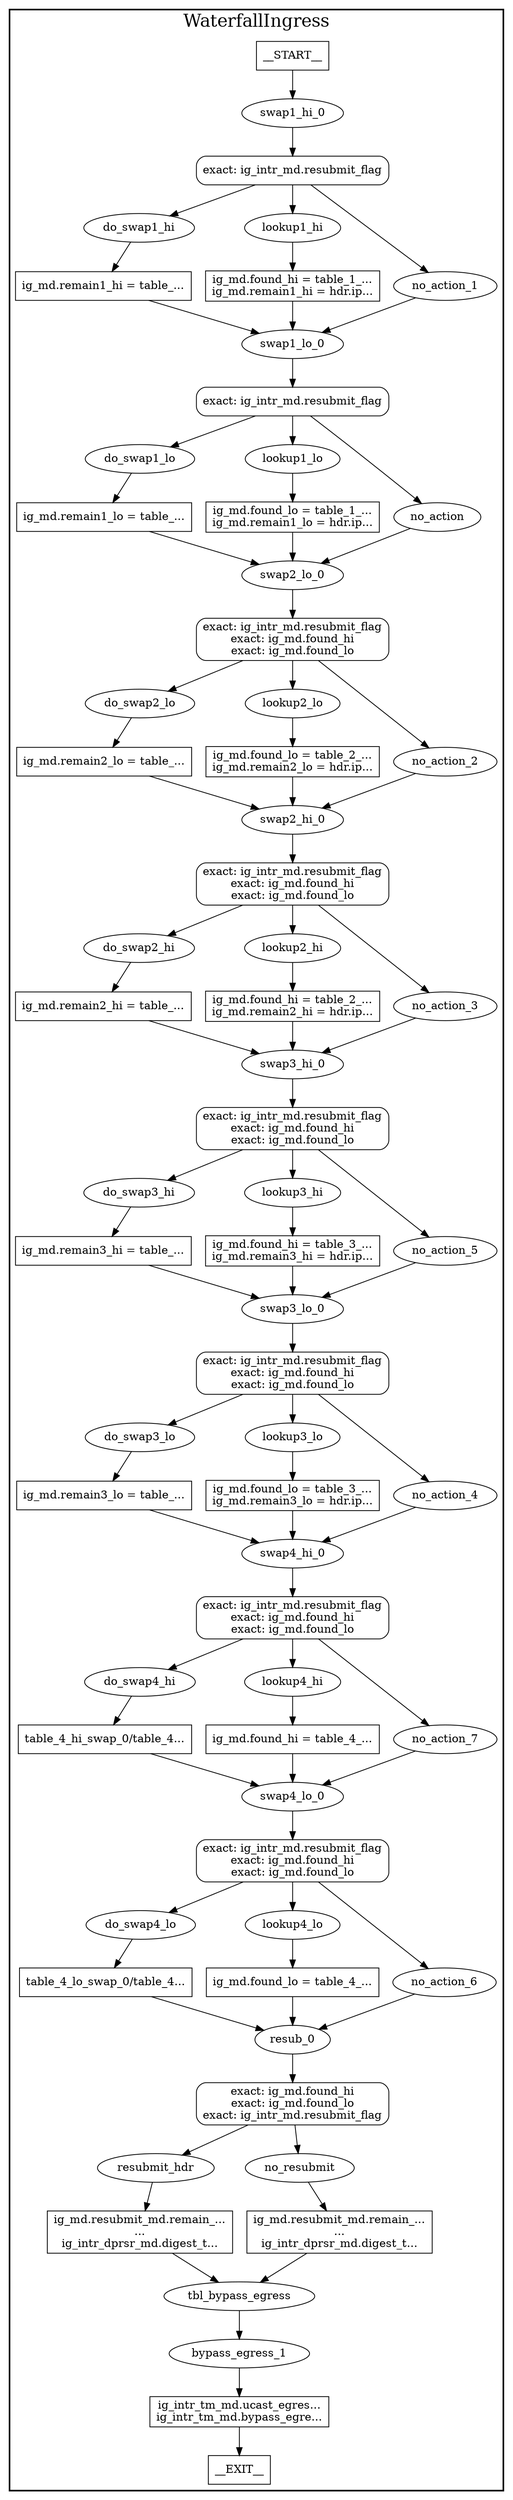 digraph WaterfallIngress {
subgraph cluster {
graph [
fontsize="22pt", label=WaterfallIngress, style=bold];
0[label=__START__, margin="", shape=rectangle, style=solid];
1[label=__EXIT__, margin="", shape=rectangle, style=solid];
2[label=swap1_hi_0, margin="", shape=ellipse, style=solid];
3[label="exact: ig_intr_md.resubmit_flag\n", margin="", shape=rectangle, style=rounded];
4[label=do_swap1_hi, margin="", shape=ellipse, style=solid];
5[label="ig_md.remain1_hi = table_...", margin="", shape=rectangle, style=solid];
6[label=lookup1_hi, margin="", shape=ellipse, style=solid];
7[label="ig_md.found_hi = table_1_...\nig_md.remain1_hi = hdr.ip...", margin="", shape=rectangle, style=solid];
8[label=no_action_1, margin="", shape=ellipse, style=solid];
9[label=swap1_lo_0, margin="", shape=ellipse, style=solid];
10[label="exact: ig_intr_md.resubmit_flag\n", margin="", shape=rectangle, style=rounded];
11[label=do_swap1_lo, margin="", shape=ellipse, style=solid];
12[label="ig_md.remain1_lo = table_...", margin="", shape=rectangle, style=solid];
13[label=lookup1_lo, margin="", shape=ellipse, style=solid];
14[label="ig_md.found_lo = table_1_...\nig_md.remain1_lo = hdr.ip...", margin="", shape=rectangle, style=solid];
15[label=no_action, margin="", shape=ellipse, style=solid];
16[label=swap2_lo_0, margin="", shape=ellipse, style=solid];
17[label="exact: ig_intr_md.resubmit_flag\nexact: ig_md.found_hi\nexact: ig_md.found_lo\n", margin="", shape=rectangle, style=rounded];
18[label=do_swap2_lo, margin="", shape=ellipse, style=solid];
19[label="ig_md.remain2_lo = table_...", margin="", shape=rectangle, style=solid];
20[label=lookup2_lo, margin="", shape=ellipse, style=solid];
21[label="ig_md.found_lo = table_2_...\nig_md.remain2_lo = hdr.ip...", margin="", shape=rectangle, style=solid];
22[label=no_action_2, margin="", shape=ellipse, style=solid];
23[label=swap2_hi_0, margin="", shape=ellipse, style=solid];
24[label="exact: ig_intr_md.resubmit_flag\nexact: ig_md.found_hi\nexact: ig_md.found_lo\n", margin="", shape=rectangle, style=rounded];
25[label=do_swap2_hi, margin="", shape=ellipse, style=solid];
26[label="ig_md.remain2_hi = table_...", margin="", shape=rectangle, style=solid];
27[label=lookup2_hi, margin="", shape=ellipse, style=solid];
28[label="ig_md.found_hi = table_2_...\nig_md.remain2_hi = hdr.ip...", margin="", shape=rectangle, style=solid];
29[label=no_action_3, margin="", shape=ellipse, style=solid];
30[label=swap3_hi_0, margin="", shape=ellipse, style=solid];
31[label="exact: ig_intr_md.resubmit_flag\nexact: ig_md.found_hi\nexact: ig_md.found_lo\n", margin="", shape=rectangle, style=rounded];
32[label=do_swap3_hi, margin="", shape=ellipse, style=solid];
33[label="ig_md.remain3_hi = table_...", margin="", shape=rectangle, style=solid];
34[label=lookup3_hi, margin="", shape=ellipse, style=solid];
35[label="ig_md.found_hi = table_3_...\nig_md.remain3_hi = hdr.ip...", margin="", shape=rectangle, style=solid];
36[label=no_action_5, margin="", shape=ellipse, style=solid];
37[label=swap3_lo_0, margin="", shape=ellipse, style=solid];
38[label="exact: ig_intr_md.resubmit_flag\nexact: ig_md.found_hi\nexact: ig_md.found_lo\n", margin="", shape=rectangle, style=rounded];
39[label=do_swap3_lo, margin="", shape=ellipse, style=solid];
40[label="ig_md.remain3_lo = table_...", margin="", shape=rectangle, style=solid];
41[label=lookup3_lo, margin="", shape=ellipse, style=solid];
42[label="ig_md.found_lo = table_3_...\nig_md.remain3_lo = hdr.ip...", margin="", shape=rectangle, style=solid];
43[label=no_action_4, margin="", shape=ellipse, style=solid];
44[label=swap4_hi_0, margin="", shape=ellipse, style=solid];
45[label="exact: ig_intr_md.resubmit_flag\nexact: ig_md.found_hi\nexact: ig_md.found_lo\n", margin="", shape=rectangle, style=rounded];
46[label=do_swap4_hi, margin="", shape=ellipse, style=solid];
47[label="table_4_hi_swap_0/table_4...", margin="", shape=rectangle, style=solid];
48[label=lookup4_hi, margin="", shape=ellipse, style=solid];
49[label="ig_md.found_hi = table_4_...", margin="", shape=rectangle, style=solid];
50[label=no_action_7, margin="", shape=ellipse, style=solid];
51[label=swap4_lo_0, margin="", shape=ellipse, style=solid];
52[label="exact: ig_intr_md.resubmit_flag\nexact: ig_md.found_hi\nexact: ig_md.found_lo\n", margin="", shape=rectangle, style=rounded];
53[label=do_swap4_lo, margin="", shape=ellipse, style=solid];
54[label="table_4_lo_swap_0/table_4...", margin="", shape=rectangle, style=solid];
55[label=lookup4_lo, margin="", shape=ellipse, style=solid];
56[label="ig_md.found_lo = table_4_...", margin="", shape=rectangle, style=solid];
57[label=no_action_6, margin="", shape=ellipse, style=solid];
58[label=resub_0, margin="", shape=ellipse, style=solid];
59[label="exact: ig_md.found_hi\nexact: ig_md.found_lo\nexact: ig_intr_md.resubmit_flag\n", margin="", shape=rectangle, style=rounded];
60[label=resubmit_hdr, margin="", shape=ellipse, style=solid];
61[label="ig_md.resubmit_md.remain_...\n...\nig_intr_dprsr_md.digest_t...", margin="", shape=rectangle, style=solid];
62[label=no_resubmit, margin="", shape=ellipse, style=solid];
63[label="ig_md.resubmit_md.remain_...\n...\nig_intr_dprsr_md.digest_t...", margin="", shape=rectangle, style=solid];
64[label=tbl_bypass_egress, margin="", shape=ellipse, style=solid];
65[label=bypass_egress_1, margin="", shape=ellipse, style=solid];
66[label="ig_intr_tm_md.ucast_egres...\nig_intr_tm_md.bypass_egre...", margin="", shape=rectangle, style=solid];
0 -> 2[label=""];
2 -> 3[label=""];
3 -> 4[label=""];
3 -> 6[label=""];
3 -> 8[label=""];
4 -> 5[label=""];
5 -> 9[label=""];
6 -> 7[label=""];
7 -> 9[label=""];
8 -> 9[label=""];
9 -> 10[label=""];
10 -> 11[label=""];
10 -> 13[label=""];
10 -> 15[label=""];
11 -> 12[label=""];
12 -> 16[label=""];
13 -> 14[label=""];
14 -> 16[label=""];
15 -> 16[label=""];
16 -> 17[label=""];
17 -> 18[label=""];
17 -> 20[label=""];
17 -> 22[label=""];
18 -> 19[label=""];
19 -> 23[label=""];
20 -> 21[label=""];
21 -> 23[label=""];
22 -> 23[label=""];
23 -> 24[label=""];
24 -> 25[label=""];
24 -> 27[label=""];
24 -> 29[label=""];
25 -> 26[label=""];
26 -> 30[label=""];
27 -> 28[label=""];
28 -> 30[label=""];
29 -> 30[label=""];
30 -> 31[label=""];
31 -> 32[label=""];
31 -> 34[label=""];
31 -> 36[label=""];
32 -> 33[label=""];
33 -> 37[label=""];
34 -> 35[label=""];
35 -> 37[label=""];
36 -> 37[label=""];
37 -> 38[label=""];
38 -> 39[label=""];
38 -> 41[label=""];
38 -> 43[label=""];
39 -> 40[label=""];
40 -> 44[label=""];
41 -> 42[label=""];
42 -> 44[label=""];
43 -> 44[label=""];
44 -> 45[label=""];
45 -> 46[label=""];
45 -> 48[label=""];
45 -> 50[label=""];
46 -> 47[label=""];
47 -> 51[label=""];
48 -> 49[label=""];
49 -> 51[label=""];
50 -> 51[label=""];
51 -> 52[label=""];
52 -> 53[label=""];
52 -> 55[label=""];
52 -> 57[label=""];
53 -> 54[label=""];
54 -> 58[label=""];
55 -> 56[label=""];
56 -> 58[label=""];
57 -> 58[label=""];
58 -> 59[label=""];
59 -> 60[label=""];
59 -> 62[label=""];
60 -> 61[label=""];
61 -> 64[label=""];
62 -> 63[label=""];
63 -> 64[label=""];
64 -> 65[label=""];
65 -> 66[label=""];
66 -> 1[label=""];
}
}
